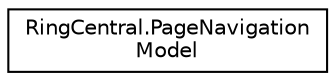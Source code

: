 digraph "Graphical Class Hierarchy"
{
 // LATEX_PDF_SIZE
  edge [fontname="Helvetica",fontsize="10",labelfontname="Helvetica",labelfontsize="10"];
  node [fontname="Helvetica",fontsize="10",shape=record];
  rankdir="LR";
  Node0 [label="RingCentral.PageNavigation\lModel",height=0.2,width=0.4,color="black", fillcolor="white", style="filled",URL="$classRingCentral_1_1PageNavigationModel.html",tooltip="Links to other pages of the current result set"];
}
